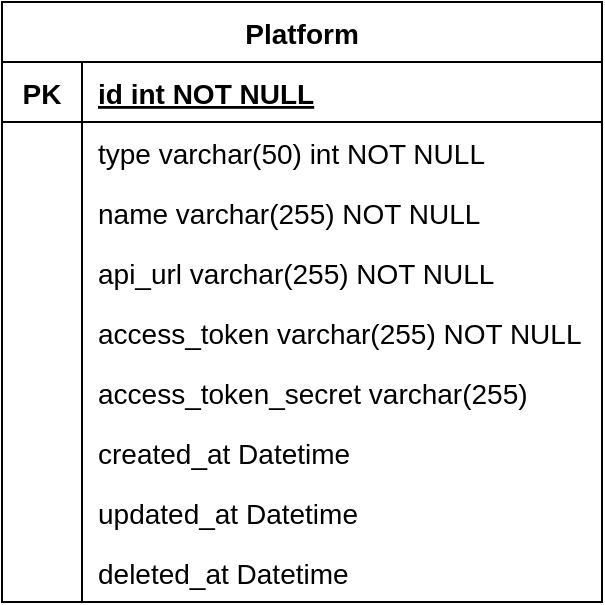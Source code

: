 <mxfile version="20.2.3" type="device"><diagram id="R2lEEEUBdFMjLlhIrx00" name="Page-1"><mxGraphModel dx="1422" dy="828" grid="1" gridSize="10" guides="1" tooltips="1" connect="1" arrows="1" fold="1" page="1" pageScale="1" pageWidth="850" pageHeight="1100" math="0" shadow="0" extFonts="Permanent Marker^https://fonts.googleapis.com/css?family=Permanent+Marker"><root><mxCell id="0"/><mxCell id="1" parent="0"/><mxCell id="C-vyLk0tnHw3VtMMgP7b-2" value="Platform" style="shape=table;startSize=30;container=1;collapsible=1;childLayout=tableLayout;fixedRows=1;rowLines=0;fontStyle=1;align=center;resizeLast=1;fontSize=14;" parent="1" vertex="1"><mxGeometry x="350" y="100" width="300" height="300" as="geometry"/></mxCell><mxCell id="C-vyLk0tnHw3VtMMgP7b-3" value="" style="shape=partialRectangle;collapsible=0;dropTarget=0;pointerEvents=0;fillColor=none;points=[[0,0.5],[1,0.5]];portConstraint=eastwest;top=0;left=0;right=0;bottom=1;" parent="C-vyLk0tnHw3VtMMgP7b-2" vertex="1"><mxGeometry y="30" width="300" height="30" as="geometry"/></mxCell><mxCell id="C-vyLk0tnHw3VtMMgP7b-4" value="PK" style="shape=partialRectangle;overflow=hidden;connectable=0;fillColor=none;top=0;left=0;bottom=0;right=0;fontStyle=1;fontSize=14;" parent="C-vyLk0tnHw3VtMMgP7b-3" vertex="1"><mxGeometry width="40" height="30" as="geometry"><mxRectangle width="40" height="30" as="alternateBounds"/></mxGeometry></mxCell><mxCell id="C-vyLk0tnHw3VtMMgP7b-5" value="id int NOT NULL " style="shape=partialRectangle;overflow=hidden;connectable=0;fillColor=none;top=0;left=0;bottom=0;right=0;align=left;spacingLeft=6;fontStyle=5;fontSize=14;" parent="C-vyLk0tnHw3VtMMgP7b-3" vertex="1"><mxGeometry x="40" width="260" height="30" as="geometry"><mxRectangle width="260" height="30" as="alternateBounds"/></mxGeometry></mxCell><mxCell id="C-vyLk0tnHw3VtMMgP7b-6" value="" style="shape=partialRectangle;collapsible=0;dropTarget=0;pointerEvents=0;fillColor=none;points=[[0,0.5],[1,0.5]];portConstraint=eastwest;top=0;left=0;right=0;bottom=0;" parent="C-vyLk0tnHw3VtMMgP7b-2" vertex="1"><mxGeometry y="60" width="300" height="30" as="geometry"/></mxCell><mxCell id="C-vyLk0tnHw3VtMMgP7b-7" value="" style="shape=partialRectangle;overflow=hidden;connectable=0;fillColor=none;top=0;left=0;bottom=0;right=0;fontSize=14;" parent="C-vyLk0tnHw3VtMMgP7b-6" vertex="1"><mxGeometry width="40" height="30" as="geometry"><mxRectangle width="40" height="30" as="alternateBounds"/></mxGeometry></mxCell><mxCell id="C-vyLk0tnHw3VtMMgP7b-8" value="type varchar(50) int NOT NULL" style="shape=partialRectangle;overflow=hidden;connectable=0;fillColor=none;top=0;left=0;bottom=0;right=0;align=left;spacingLeft=6;fontSize=14;fontStyle=0" parent="C-vyLk0tnHw3VtMMgP7b-6" vertex="1"><mxGeometry x="40" width="260" height="30" as="geometry"><mxRectangle width="260" height="30" as="alternateBounds"/></mxGeometry></mxCell><mxCell id="C-vyLk0tnHw3VtMMgP7b-9" value="" style="shape=partialRectangle;collapsible=0;dropTarget=0;pointerEvents=0;fillColor=none;points=[[0,0.5],[1,0.5]];portConstraint=eastwest;top=0;left=0;right=0;bottom=0;" parent="C-vyLk0tnHw3VtMMgP7b-2" vertex="1"><mxGeometry y="90" width="300" height="30" as="geometry"/></mxCell><mxCell id="C-vyLk0tnHw3VtMMgP7b-10" value="" style="shape=partialRectangle;overflow=hidden;connectable=0;fillColor=none;top=0;left=0;bottom=0;right=0;" parent="C-vyLk0tnHw3VtMMgP7b-9" vertex="1"><mxGeometry width="40" height="30" as="geometry"><mxRectangle width="40" height="30" as="alternateBounds"/></mxGeometry></mxCell><mxCell id="C-vyLk0tnHw3VtMMgP7b-11" value="name varchar(255) NOT NULL" style="shape=partialRectangle;overflow=hidden;connectable=0;fillColor=none;top=0;left=0;bottom=0;right=0;align=left;spacingLeft=6;fontSize=14;" parent="C-vyLk0tnHw3VtMMgP7b-9" vertex="1"><mxGeometry x="40" width="260" height="30" as="geometry"><mxRectangle width="260" height="30" as="alternateBounds"/></mxGeometry></mxCell><mxCell id="S6iTTJTkZoMx0mTfeDf3-35" value="" style="shape=partialRectangle;collapsible=0;dropTarget=0;pointerEvents=0;fillColor=none;points=[[0,0.5],[1,0.5]];portConstraint=eastwest;top=0;left=0;right=0;bottom=0;" parent="C-vyLk0tnHw3VtMMgP7b-2" vertex="1"><mxGeometry y="120" width="300" height="30" as="geometry"/></mxCell><mxCell id="S6iTTJTkZoMx0mTfeDf3-36" value="" style="shape=partialRectangle;overflow=hidden;connectable=0;fillColor=none;top=0;left=0;bottom=0;right=0;" parent="S6iTTJTkZoMx0mTfeDf3-35" vertex="1"><mxGeometry width="40" height="30" as="geometry"><mxRectangle width="40" height="30" as="alternateBounds"/></mxGeometry></mxCell><mxCell id="S6iTTJTkZoMx0mTfeDf3-37" value="api_url varchar(255) NOT NULL" style="shape=partialRectangle;overflow=hidden;connectable=0;fillColor=none;top=0;left=0;bottom=0;right=0;align=left;spacingLeft=6;fontSize=14;" parent="S6iTTJTkZoMx0mTfeDf3-35" vertex="1"><mxGeometry x="40" width="260" height="30" as="geometry"><mxRectangle width="260" height="30" as="alternateBounds"/></mxGeometry></mxCell><mxCell id="S6iTTJTkZoMx0mTfeDf3-41" value="" style="shape=partialRectangle;collapsible=0;dropTarget=0;pointerEvents=0;fillColor=none;points=[[0,0.5],[1,0.5]];portConstraint=eastwest;top=0;left=0;right=0;bottom=0;" parent="C-vyLk0tnHw3VtMMgP7b-2" vertex="1"><mxGeometry y="150" width="300" height="30" as="geometry"/></mxCell><mxCell id="S6iTTJTkZoMx0mTfeDf3-42" value="" style="shape=partialRectangle;overflow=hidden;connectable=0;fillColor=none;top=0;left=0;bottom=0;right=0;" parent="S6iTTJTkZoMx0mTfeDf3-41" vertex="1"><mxGeometry width="40" height="30" as="geometry"><mxRectangle width="40" height="30" as="alternateBounds"/></mxGeometry></mxCell><mxCell id="S6iTTJTkZoMx0mTfeDf3-43" value="access_token varchar(255) NOT NULL" style="shape=partialRectangle;overflow=hidden;connectable=0;fillColor=none;top=0;left=0;bottom=0;right=0;align=left;spacingLeft=6;fontSize=14;" parent="S6iTTJTkZoMx0mTfeDf3-41" vertex="1"><mxGeometry x="40" width="260" height="30" as="geometry"><mxRectangle width="260" height="30" as="alternateBounds"/></mxGeometry></mxCell><mxCell id="S6iTTJTkZoMx0mTfeDf3-44" value="" style="shape=partialRectangle;collapsible=0;dropTarget=0;pointerEvents=0;fillColor=none;points=[[0,0.5],[1,0.5]];portConstraint=eastwest;top=0;left=0;right=0;bottom=0;" parent="C-vyLk0tnHw3VtMMgP7b-2" vertex="1"><mxGeometry y="180" width="300" height="30" as="geometry"/></mxCell><mxCell id="S6iTTJTkZoMx0mTfeDf3-45" value="" style="shape=partialRectangle;overflow=hidden;connectable=0;fillColor=none;top=0;left=0;bottom=0;right=0;" parent="S6iTTJTkZoMx0mTfeDf3-44" vertex="1"><mxGeometry width="40" height="30" as="geometry"><mxRectangle width="40" height="30" as="alternateBounds"/></mxGeometry></mxCell><mxCell id="S6iTTJTkZoMx0mTfeDf3-46" value="access_token_secret varchar(255)" style="shape=partialRectangle;overflow=hidden;connectable=0;fillColor=none;top=0;left=0;bottom=0;right=0;align=left;spacingLeft=6;fontSize=14;" parent="S6iTTJTkZoMx0mTfeDf3-44" vertex="1"><mxGeometry x="40" width="260" height="30" as="geometry"><mxRectangle width="260" height="30" as="alternateBounds"/></mxGeometry></mxCell><mxCell id="S6iTTJTkZoMx0mTfeDf3-48" value="" style="shape=partialRectangle;collapsible=0;dropTarget=0;pointerEvents=0;fillColor=none;points=[[0,0.5],[1,0.5]];portConstraint=eastwest;top=0;left=0;right=0;bottom=0;" parent="C-vyLk0tnHw3VtMMgP7b-2" vertex="1"><mxGeometry y="210" width="300" height="30" as="geometry"/></mxCell><mxCell id="S6iTTJTkZoMx0mTfeDf3-49" value="" style="shape=partialRectangle;overflow=hidden;connectable=0;fillColor=none;top=0;left=0;bottom=0;right=0;" parent="S6iTTJTkZoMx0mTfeDf3-48" vertex="1"><mxGeometry width="40" height="30" as="geometry"><mxRectangle width="40" height="30" as="alternateBounds"/></mxGeometry></mxCell><mxCell id="S6iTTJTkZoMx0mTfeDf3-50" value="created_at Datetime" style="shape=partialRectangle;overflow=hidden;connectable=0;fillColor=none;top=0;left=0;bottom=0;right=0;align=left;spacingLeft=6;fontSize=14;" parent="S6iTTJTkZoMx0mTfeDf3-48" vertex="1"><mxGeometry x="40" width="260" height="30" as="geometry"><mxRectangle width="260" height="30" as="alternateBounds"/></mxGeometry></mxCell><mxCell id="S6iTTJTkZoMx0mTfeDf3-51" value="" style="shape=partialRectangle;collapsible=0;dropTarget=0;pointerEvents=0;fillColor=none;points=[[0,0.5],[1,0.5]];portConstraint=eastwest;top=0;left=0;right=0;bottom=0;" parent="C-vyLk0tnHw3VtMMgP7b-2" vertex="1"><mxGeometry y="240" width="300" height="30" as="geometry"/></mxCell><mxCell id="S6iTTJTkZoMx0mTfeDf3-52" value="" style="shape=partialRectangle;overflow=hidden;connectable=0;fillColor=none;top=0;left=0;bottom=0;right=0;" parent="S6iTTJTkZoMx0mTfeDf3-51" vertex="1"><mxGeometry width="40" height="30" as="geometry"><mxRectangle width="40" height="30" as="alternateBounds"/></mxGeometry></mxCell><mxCell id="S6iTTJTkZoMx0mTfeDf3-53" value="updated_at Datetime" style="shape=partialRectangle;overflow=hidden;connectable=0;fillColor=none;top=0;left=0;bottom=0;right=0;align=left;spacingLeft=6;fontSize=14;" parent="S6iTTJTkZoMx0mTfeDf3-51" vertex="1"><mxGeometry x="40" width="260" height="30" as="geometry"><mxRectangle width="260" height="30" as="alternateBounds"/></mxGeometry></mxCell><mxCell id="S6iTTJTkZoMx0mTfeDf3-54" value="" style="shape=partialRectangle;collapsible=0;dropTarget=0;pointerEvents=0;fillColor=none;points=[[0,0.5],[1,0.5]];portConstraint=eastwest;top=0;left=0;right=0;bottom=0;" parent="C-vyLk0tnHw3VtMMgP7b-2" vertex="1"><mxGeometry y="270" width="300" height="30" as="geometry"/></mxCell><mxCell id="S6iTTJTkZoMx0mTfeDf3-55" value="" style="shape=partialRectangle;overflow=hidden;connectable=0;fillColor=none;top=0;left=0;bottom=0;right=0;" parent="S6iTTJTkZoMx0mTfeDf3-54" vertex="1"><mxGeometry width="40" height="30" as="geometry"><mxRectangle width="40" height="30" as="alternateBounds"/></mxGeometry></mxCell><mxCell id="S6iTTJTkZoMx0mTfeDf3-56" value="deleted_at Datetime" style="shape=partialRectangle;overflow=hidden;connectable=0;fillColor=none;top=0;left=0;bottom=0;right=0;align=left;spacingLeft=6;fontSize=14;" parent="S6iTTJTkZoMx0mTfeDf3-54" vertex="1"><mxGeometry x="40" width="260" height="30" as="geometry"><mxRectangle width="260" height="30" as="alternateBounds"/></mxGeometry></mxCell></root></mxGraphModel></diagram></mxfile>